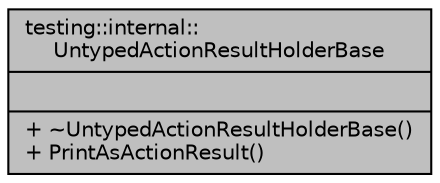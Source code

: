 digraph "testing::internal::UntypedActionResultHolderBase"
{
  edge [fontname="Helvetica",fontsize="10",labelfontname="Helvetica",labelfontsize="10"];
  node [fontname="Helvetica",fontsize="10",shape=record];
  Node3 [label="{testing::internal::\lUntypedActionResultHolderBase\n||+ ~UntypedActionResultHolderBase()\l+ PrintAsActionResult()\l}",height=0.2,width=0.4,color="black", fillcolor="grey75", style="filled", fontcolor="black"];
}
